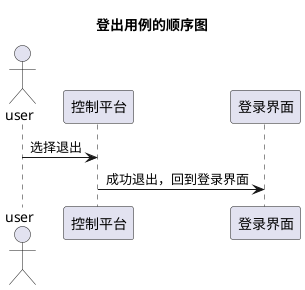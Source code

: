 @startuml
@startuml
title 登出用例的顺序图
actor user
user -> 控制平台: 选择退出
控制平台->登录界面:成功退出，回到登录界面
@enduml